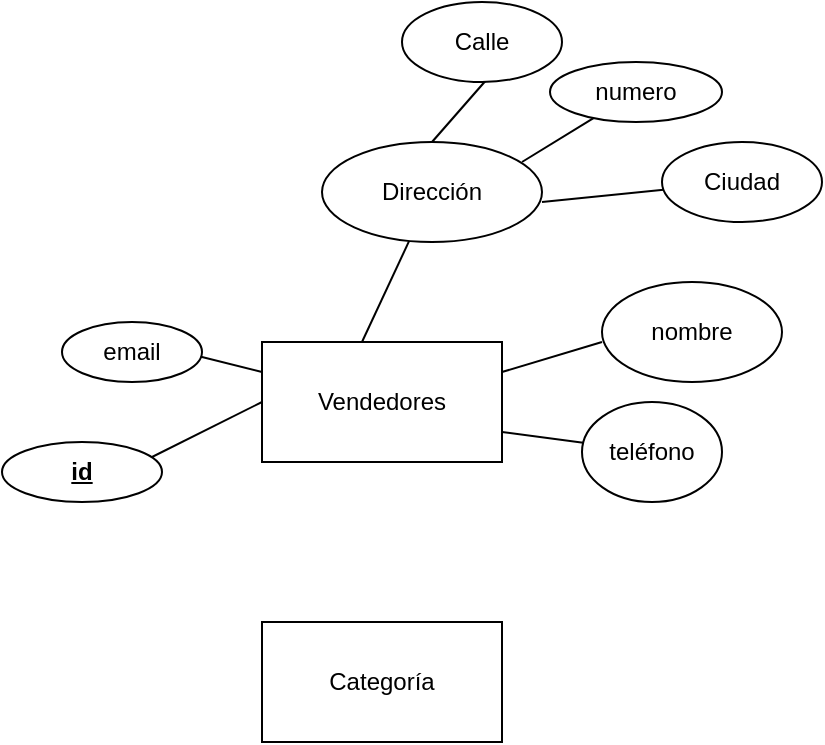 <mxfile version="14.9.5" type="github">
  <diagram id="WP82Hhsx7apBYEe7W-R0" name="Page-1">
    <mxGraphModel dx="868" dy="450" grid="1" gridSize="10" guides="1" tooltips="1" connect="1" arrows="1" fold="1" page="1" pageScale="1" pageWidth="827" pageHeight="1169" math="0" shadow="0">
      <root>
        <mxCell id="0" />
        <mxCell id="1" parent="0" />
        <mxCell id="Gup6ud80L2oiD0Gjyaes-1" value="&lt;font style=&quot;vertical-align: inherit&quot;&gt;&lt;font style=&quot;vertical-align: inherit&quot;&gt;Categoría&lt;/font&gt;&lt;/font&gt;" style="rounded=0;whiteSpace=wrap;html=1;" vertex="1" parent="1">
          <mxGeometry x="150" y="310" width="120" height="60" as="geometry" />
        </mxCell>
        <mxCell id="Gup6ud80L2oiD0Gjyaes-2" value="&lt;font style=&quot;vertical-align: inherit&quot;&gt;&lt;font style=&quot;vertical-align: inherit&quot;&gt;Vendedores&lt;/font&gt;&lt;/font&gt;" style="rounded=0;whiteSpace=wrap;html=1;" vertex="1" parent="1">
          <mxGeometry x="150" y="170" width="120" height="60" as="geometry" />
        </mxCell>
        <mxCell id="Gup6ud80L2oiD0Gjyaes-3" value="" style="endArrow=none;html=1;" edge="1" parent="1" target="Gup6ud80L2oiD0Gjyaes-4">
          <mxGeometry width="50" height="50" relative="1" as="geometry">
            <mxPoint x="200" y="170" as="sourcePoint" />
            <mxPoint x="250" y="120" as="targetPoint" />
          </mxGeometry>
        </mxCell>
        <mxCell id="Gup6ud80L2oiD0Gjyaes-4" value="&lt;font style=&quot;vertical-align: inherit&quot;&gt;&lt;font style=&quot;vertical-align: inherit&quot;&gt;Dirección&lt;/font&gt;&lt;/font&gt;" style="ellipse;whiteSpace=wrap;html=1;" vertex="1" parent="1">
          <mxGeometry x="180" y="70" width="110" height="50" as="geometry" />
        </mxCell>
        <mxCell id="Gup6ud80L2oiD0Gjyaes-5" value="" style="endArrow=none;html=1;" edge="1" parent="1" target="Gup6ud80L2oiD0Gjyaes-6">
          <mxGeometry width="50" height="50" relative="1" as="geometry">
            <mxPoint x="290" y="100" as="sourcePoint" />
            <mxPoint x="340" y="100" as="targetPoint" />
          </mxGeometry>
        </mxCell>
        <mxCell id="Gup6ud80L2oiD0Gjyaes-6" value="&lt;font style=&quot;vertical-align: inherit&quot;&gt;&lt;font style=&quot;vertical-align: inherit&quot;&gt;Ciudad&lt;/font&gt;&lt;/font&gt;" style="ellipse;whiteSpace=wrap;html=1;" vertex="1" parent="1">
          <mxGeometry x="350" y="70" width="80" height="40" as="geometry" />
        </mxCell>
        <mxCell id="Gup6ud80L2oiD0Gjyaes-7" value="" style="endArrow=none;html=1;" edge="1" parent="1" target="Gup6ud80L2oiD0Gjyaes-8">
          <mxGeometry width="50" height="50" relative="1" as="geometry">
            <mxPoint x="280" y="80" as="sourcePoint" />
            <mxPoint x="330" y="30" as="targetPoint" />
          </mxGeometry>
        </mxCell>
        <mxCell id="Gup6ud80L2oiD0Gjyaes-8" value="&lt;font style=&quot;vertical-align: inherit&quot;&gt;&lt;font style=&quot;vertical-align: inherit&quot;&gt;&lt;font style=&quot;vertical-align: inherit&quot;&gt;&lt;font style=&quot;vertical-align: inherit&quot;&gt;numero&lt;/font&gt;&lt;/font&gt;&lt;/font&gt;&lt;/font&gt;" style="ellipse;whiteSpace=wrap;html=1;" vertex="1" parent="1">
          <mxGeometry x="294" y="30" width="86" height="30" as="geometry" />
        </mxCell>
        <mxCell id="Gup6ud80L2oiD0Gjyaes-9" value="" style="endArrow=none;html=1;exitX=0.5;exitY=0;exitDx=0;exitDy=0;" edge="1" parent="1" source="Gup6ud80L2oiD0Gjyaes-4">
          <mxGeometry width="50" height="50" relative="1" as="geometry">
            <mxPoint x="250" y="60" as="sourcePoint" />
            <mxPoint x="270" y="30" as="targetPoint" />
          </mxGeometry>
        </mxCell>
        <mxCell id="Gup6ud80L2oiD0Gjyaes-10" value="&lt;font style=&quot;vertical-align: inherit&quot;&gt;&lt;font style=&quot;vertical-align: inherit&quot;&gt;Calle&lt;/font&gt;&lt;/font&gt;" style="ellipse;whiteSpace=wrap;html=1;" vertex="1" parent="1">
          <mxGeometry x="220" width="80" height="40" as="geometry" />
        </mxCell>
        <mxCell id="Gup6ud80L2oiD0Gjyaes-11" value="" style="endArrow=none;html=1;exitX=1;exitY=0.25;exitDx=0;exitDy=0;" edge="1" parent="1" source="Gup6ud80L2oiD0Gjyaes-2">
          <mxGeometry width="50" height="50" relative="1" as="geometry">
            <mxPoint x="290" y="200" as="sourcePoint" />
            <mxPoint x="320" y="170" as="targetPoint" />
            <Array as="points">
              <mxPoint x="320" y="170" />
            </Array>
          </mxGeometry>
        </mxCell>
        <mxCell id="Gup6ud80L2oiD0Gjyaes-12" value="&lt;font style=&quot;vertical-align: inherit&quot;&gt;&lt;font style=&quot;vertical-align: inherit&quot;&gt;&lt;font style=&quot;vertical-align: inherit&quot;&gt;&lt;font style=&quot;vertical-align: inherit&quot;&gt;nombre&lt;/font&gt;&lt;/font&gt;&lt;/font&gt;&lt;/font&gt;" style="ellipse;whiteSpace=wrap;html=1;" vertex="1" parent="1">
          <mxGeometry x="320" y="140" width="90" height="50" as="geometry" />
        </mxCell>
        <mxCell id="Gup6ud80L2oiD0Gjyaes-13" value="" style="endArrow=none;html=1;exitX=1;exitY=0.75;exitDx=0;exitDy=0;" edge="1" parent="1" source="Gup6ud80L2oiD0Gjyaes-2" target="Gup6ud80L2oiD0Gjyaes-14">
          <mxGeometry width="50" height="50" relative="1" as="geometry">
            <mxPoint x="390" y="360" as="sourcePoint" />
            <mxPoint x="310" y="230" as="targetPoint" />
          </mxGeometry>
        </mxCell>
        <mxCell id="Gup6ud80L2oiD0Gjyaes-14" value="&lt;font style=&quot;vertical-align: inherit&quot;&gt;&lt;font style=&quot;vertical-align: inherit&quot;&gt;teléfono&lt;/font&gt;&lt;/font&gt;" style="ellipse;whiteSpace=wrap;html=1;" vertex="1" parent="1">
          <mxGeometry x="310" y="200" width="70" height="50" as="geometry" />
        </mxCell>
        <mxCell id="Gup6ud80L2oiD0Gjyaes-16" value="" style="endArrow=none;html=1;entryX=0;entryY=0.25;entryDx=0;entryDy=0;" edge="1" parent="1" target="Gup6ud80L2oiD0Gjyaes-2">
          <mxGeometry width="50" height="50" relative="1" as="geometry">
            <mxPoint x="110" y="175" as="sourcePoint" />
            <mxPoint x="150" y="175" as="targetPoint" />
          </mxGeometry>
        </mxCell>
        <mxCell id="Gup6ud80L2oiD0Gjyaes-17" value="&lt;font style=&quot;vertical-align: inherit&quot;&gt;&lt;font style=&quot;vertical-align: inherit&quot;&gt;&lt;font style=&quot;vertical-align: inherit&quot;&gt;&lt;font style=&quot;vertical-align: inherit&quot;&gt;email&lt;/font&gt;&lt;/font&gt;&lt;/font&gt;&lt;/font&gt;" style="ellipse;whiteSpace=wrap;html=1;" vertex="1" parent="1">
          <mxGeometry x="50" y="160" width="70" height="30" as="geometry" />
        </mxCell>
        <mxCell id="Gup6ud80L2oiD0Gjyaes-18" value="" style="endArrow=none;html=1;" edge="1" parent="1">
          <mxGeometry width="50" height="50" relative="1" as="geometry">
            <mxPoint x="90" y="230" as="sourcePoint" />
            <mxPoint x="150" y="200" as="targetPoint" />
          </mxGeometry>
        </mxCell>
        <mxCell id="Gup6ud80L2oiD0Gjyaes-19" value="&lt;b&gt;&lt;u&gt;id&lt;/u&gt;&lt;/b&gt;" style="ellipse;whiteSpace=wrap;html=1;" vertex="1" parent="1">
          <mxGeometry x="20" y="220" width="80" height="30" as="geometry" />
        </mxCell>
      </root>
    </mxGraphModel>
  </diagram>
</mxfile>
